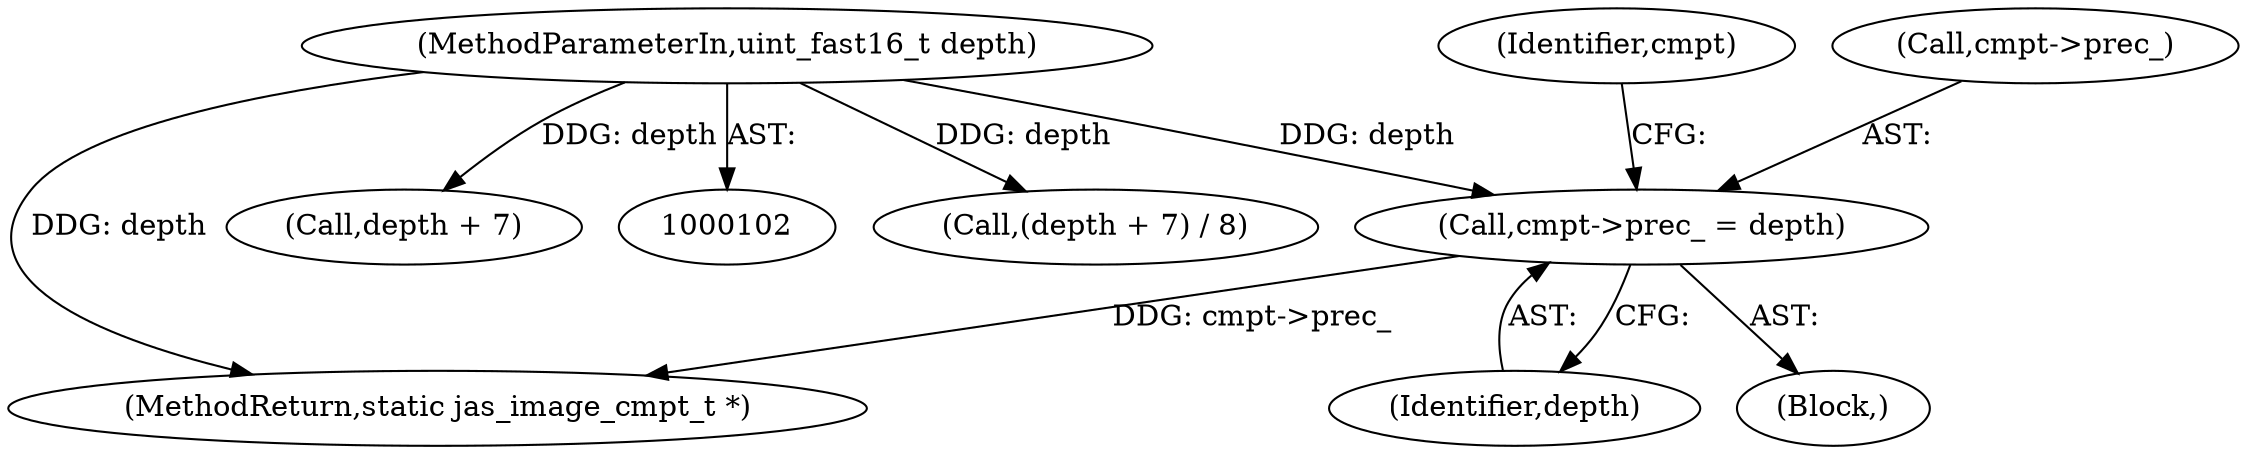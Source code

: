digraph "0_jasper_634ce8e8a5accc0fa05dd2c20d42b4749d4b2735@pointer" {
"1000194" [label="(Call,cmpt->prec_ = depth)"];
"1000109" [label="(MethodParameterIn,uint_fast16_t depth)"];
"1000201" [label="(Identifier,cmpt)"];
"1000198" [label="(Identifier,depth)"];
"1000213" [label="(Call,(depth + 7) / 8)"];
"1000195" [label="(Call,cmpt->prec_)"];
"1000297" [label="(MethodReturn,static jas_image_cmpt_t *)"];
"1000112" [label="(Block,)"];
"1000214" [label="(Call,depth + 7)"];
"1000194" [label="(Call,cmpt->prec_ = depth)"];
"1000109" [label="(MethodParameterIn,uint_fast16_t depth)"];
"1000194" -> "1000112"  [label="AST: "];
"1000194" -> "1000198"  [label="CFG: "];
"1000195" -> "1000194"  [label="AST: "];
"1000198" -> "1000194"  [label="AST: "];
"1000201" -> "1000194"  [label="CFG: "];
"1000194" -> "1000297"  [label="DDG: cmpt->prec_"];
"1000109" -> "1000194"  [label="DDG: depth"];
"1000109" -> "1000102"  [label="AST: "];
"1000109" -> "1000297"  [label="DDG: depth"];
"1000109" -> "1000213"  [label="DDG: depth"];
"1000109" -> "1000214"  [label="DDG: depth"];
}
